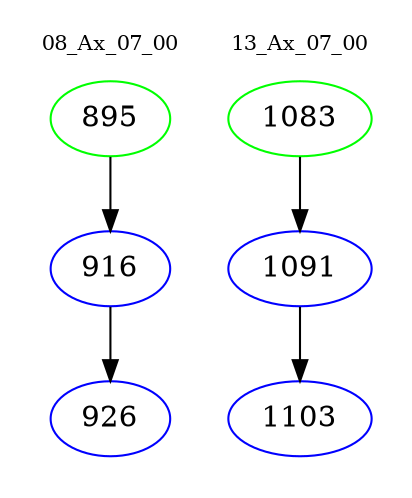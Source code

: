digraph{
subgraph cluster_0 {
color = white
label = "08_Ax_07_00";
fontsize=10;
T0_895 [label="895", color="green"]
T0_895 -> T0_916 [color="black"]
T0_916 [label="916", color="blue"]
T0_916 -> T0_926 [color="black"]
T0_926 [label="926", color="blue"]
}
subgraph cluster_1 {
color = white
label = "13_Ax_07_00";
fontsize=10;
T1_1083 [label="1083", color="green"]
T1_1083 -> T1_1091 [color="black"]
T1_1091 [label="1091", color="blue"]
T1_1091 -> T1_1103 [color="black"]
T1_1103 [label="1103", color="blue"]
}
}
